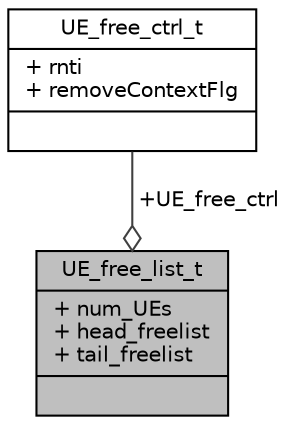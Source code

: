 digraph "UE_free_list_t"
{
 // LATEX_PDF_SIZE
  edge [fontname="Helvetica",fontsize="10",labelfontname="Helvetica",labelfontsize="10"];
  node [fontname="Helvetica",fontsize="10",shape=record];
  Node1 [label="{UE_free_list_t\n|+ num_UEs\l+ head_freelist\l+ tail_freelist\l|}",height=0.2,width=0.4,color="black", fillcolor="grey75", style="filled", fontcolor="black",tooltip="REMOVE UE list used by eNB to order UEs/CC for deleting."];
  Node2 -> Node1 [color="grey25",fontsize="10",style="solid",label=" +UE_free_ctrl" ,arrowhead="odiamond",fontname="Helvetica"];
  Node2 [label="{UE_free_ctrl_t\n|+ rnti\l+ removeContextFlg\l|}",height=0.2,width=0.4,color="black", fillcolor="white", style="filled",URL="$structUE__free__ctrl__t.html",tooltip="deleting control information"];
}
